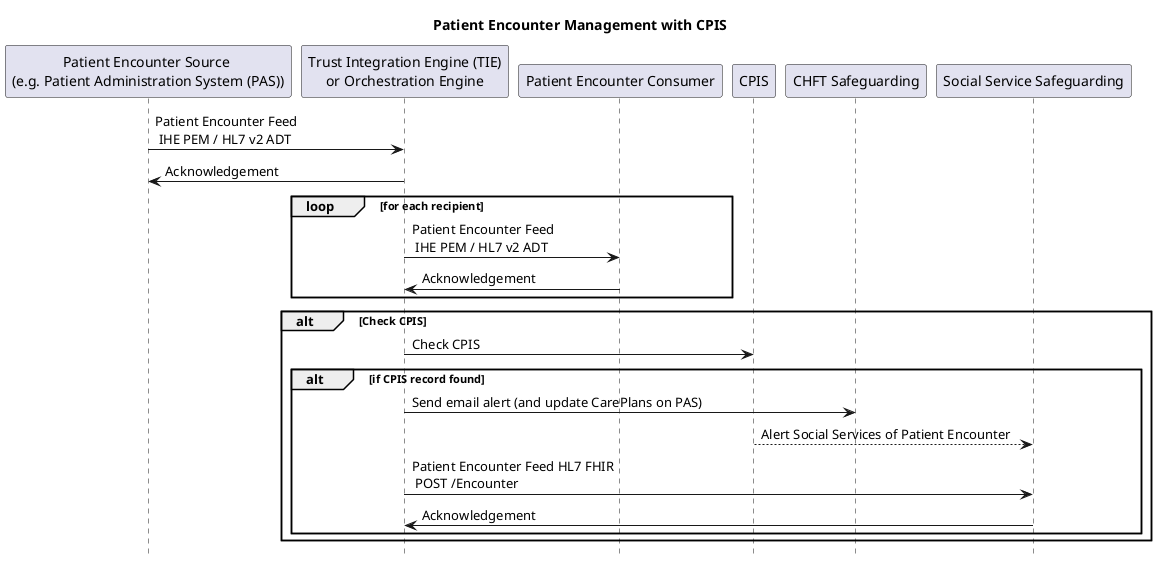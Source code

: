@startuml

hide footbox

title "Patient Encounter Management with CPIS"

participant "Patient Encounter Source \n(e.g. Patient Administration System (PAS))" as PEMSource
participant "Trust Integration Engine (TIE)\nor Orchestration Engine" as PEMManager
participant "Patient Encounter Consumer" as PEMConsumer
participant CPIS
participant "CHFT Safeguarding" as CHFTSafe
participant "Social Service Safeguarding" as SocialSafe


PEMSource -> PEMManager : Patient Encounter Feed \n IHE PEM / HL7 v2 ADT
PEMManager -> PEMSource : Acknowledgement
loop for each recipient
  PEMManager -> PEMConsumer : Patient Encounter Feed \n IHE PEM / HL7 v2 ADT
  PEMConsumer -> PEMManager : Acknowledgement
end
alt Check CPIS
PEMManager -> CPIS: Check CPIS
alt if CPIS record found
  PEMManager -> CHFTSafe: Send email alert (and update CarePlans on PAS)
  CPIS --> SocialSafe: Alert Social Services of Patient Encounter
  PEMManager -> SocialSafe : Patient Encounter Feed HL7 FHIR \n POST /Encounter
  SocialSafe -> PEMManager : Acknowledgement
end
end

@enduml
